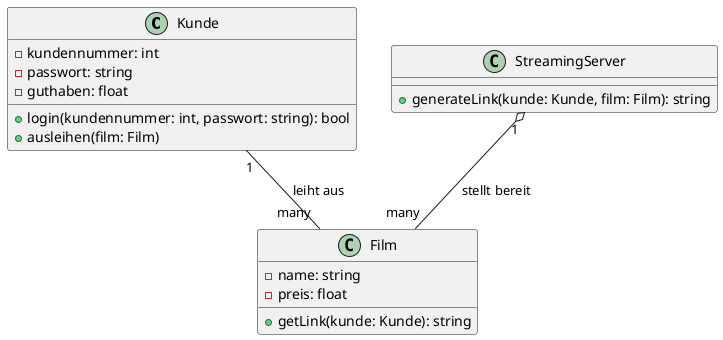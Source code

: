 @startuml Klassendiagramm OnlineVideothek
class Kunde {
    - kundennummer: int
    - passwort: string
    - guthaben: float
    + login(kundennummer: int, passwort: string): bool
    + ausleihen(film: Film)
}

class Film {
    - name: string
    - preis: float
    + getLink(kunde: Kunde): string
}

class StreamingServer {
    + generateLink(kunde: Kunde, film: Film): string
}

Kunde "1" -- "many" Film : leiht aus
StreamingServer "1" o-- "many" Film : stellt bereit

@enduml

